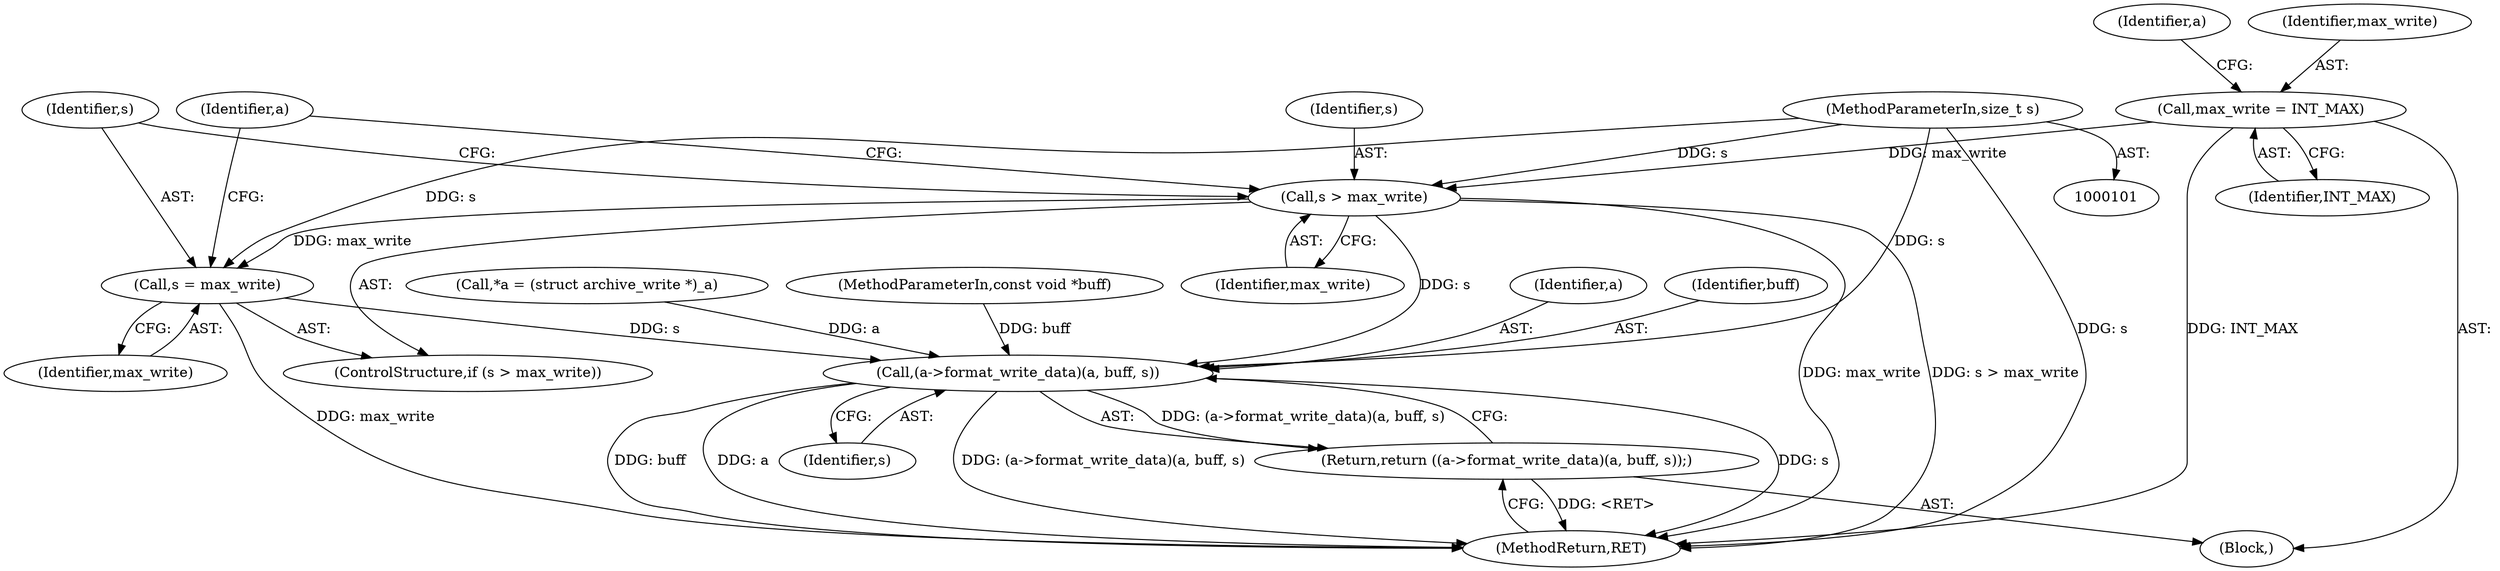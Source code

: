 digraph "0_libarchive_22531545514043e04633e1c015c7540b9de9dbe4@API" {
"1000128" [label="(Call,s = max_write)"];
"1000125" [label="(Call,s > max_write)"];
"1000104" [label="(MethodParameterIn,size_t s)"];
"1000113" [label="(Call,max_write = INT_MAX)"];
"1000137" [label="(Call,(a->format_write_data)(a, buff, s))"];
"1000136" [label="(Return,return ((a->format_write_data)(a, buff, s));)"];
"1000128" [label="(Call,s = max_write)"];
"1000138" [label="(Identifier,a)"];
"1000119" [label="(Identifier,a)"];
"1000113" [label="(Call,max_write = INT_MAX)"];
"1000139" [label="(Identifier,buff)"];
"1000140" [label="(Identifier,s)"];
"1000125" [label="(Call,s > max_write)"];
"1000104" [label="(MethodParameterIn,size_t s)"];
"1000107" [label="(Call,*a = (struct archive_write *)_a)"];
"1000137" [label="(Call,(a->format_write_data)(a, buff, s))"];
"1000127" [label="(Identifier,max_write)"];
"1000115" [label="(Identifier,INT_MAX)"];
"1000141" [label="(MethodReturn,RET)"];
"1000114" [label="(Identifier,max_write)"];
"1000105" [label="(Block,)"];
"1000103" [label="(MethodParameterIn,const void *buff)"];
"1000130" [label="(Identifier,max_write)"];
"1000124" [label="(ControlStructure,if (s > max_write))"];
"1000129" [label="(Identifier,s)"];
"1000126" [label="(Identifier,s)"];
"1000134" [label="(Identifier,a)"];
"1000136" [label="(Return,return ((a->format_write_data)(a, buff, s));)"];
"1000128" -> "1000124"  [label="AST: "];
"1000128" -> "1000130"  [label="CFG: "];
"1000129" -> "1000128"  [label="AST: "];
"1000130" -> "1000128"  [label="AST: "];
"1000134" -> "1000128"  [label="CFG: "];
"1000128" -> "1000141"  [label="DDG: max_write"];
"1000125" -> "1000128"  [label="DDG: max_write"];
"1000104" -> "1000128"  [label="DDG: s"];
"1000128" -> "1000137"  [label="DDG: s"];
"1000125" -> "1000124"  [label="AST: "];
"1000125" -> "1000127"  [label="CFG: "];
"1000126" -> "1000125"  [label="AST: "];
"1000127" -> "1000125"  [label="AST: "];
"1000129" -> "1000125"  [label="CFG: "];
"1000134" -> "1000125"  [label="CFG: "];
"1000125" -> "1000141"  [label="DDG: s > max_write"];
"1000125" -> "1000141"  [label="DDG: max_write"];
"1000104" -> "1000125"  [label="DDG: s"];
"1000113" -> "1000125"  [label="DDG: max_write"];
"1000125" -> "1000137"  [label="DDG: s"];
"1000104" -> "1000101"  [label="AST: "];
"1000104" -> "1000141"  [label="DDG: s"];
"1000104" -> "1000137"  [label="DDG: s"];
"1000113" -> "1000105"  [label="AST: "];
"1000113" -> "1000115"  [label="CFG: "];
"1000114" -> "1000113"  [label="AST: "];
"1000115" -> "1000113"  [label="AST: "];
"1000119" -> "1000113"  [label="CFG: "];
"1000113" -> "1000141"  [label="DDG: INT_MAX"];
"1000137" -> "1000136"  [label="AST: "];
"1000137" -> "1000140"  [label="CFG: "];
"1000138" -> "1000137"  [label="AST: "];
"1000139" -> "1000137"  [label="AST: "];
"1000140" -> "1000137"  [label="AST: "];
"1000136" -> "1000137"  [label="CFG: "];
"1000137" -> "1000141"  [label="DDG: s"];
"1000137" -> "1000141"  [label="DDG: buff"];
"1000137" -> "1000141"  [label="DDG: a"];
"1000137" -> "1000141"  [label="DDG: (a->format_write_data)(a, buff, s)"];
"1000137" -> "1000136"  [label="DDG: (a->format_write_data)(a, buff, s)"];
"1000107" -> "1000137"  [label="DDG: a"];
"1000103" -> "1000137"  [label="DDG: buff"];
"1000136" -> "1000105"  [label="AST: "];
"1000141" -> "1000136"  [label="CFG: "];
"1000136" -> "1000141"  [label="DDG: <RET>"];
}
